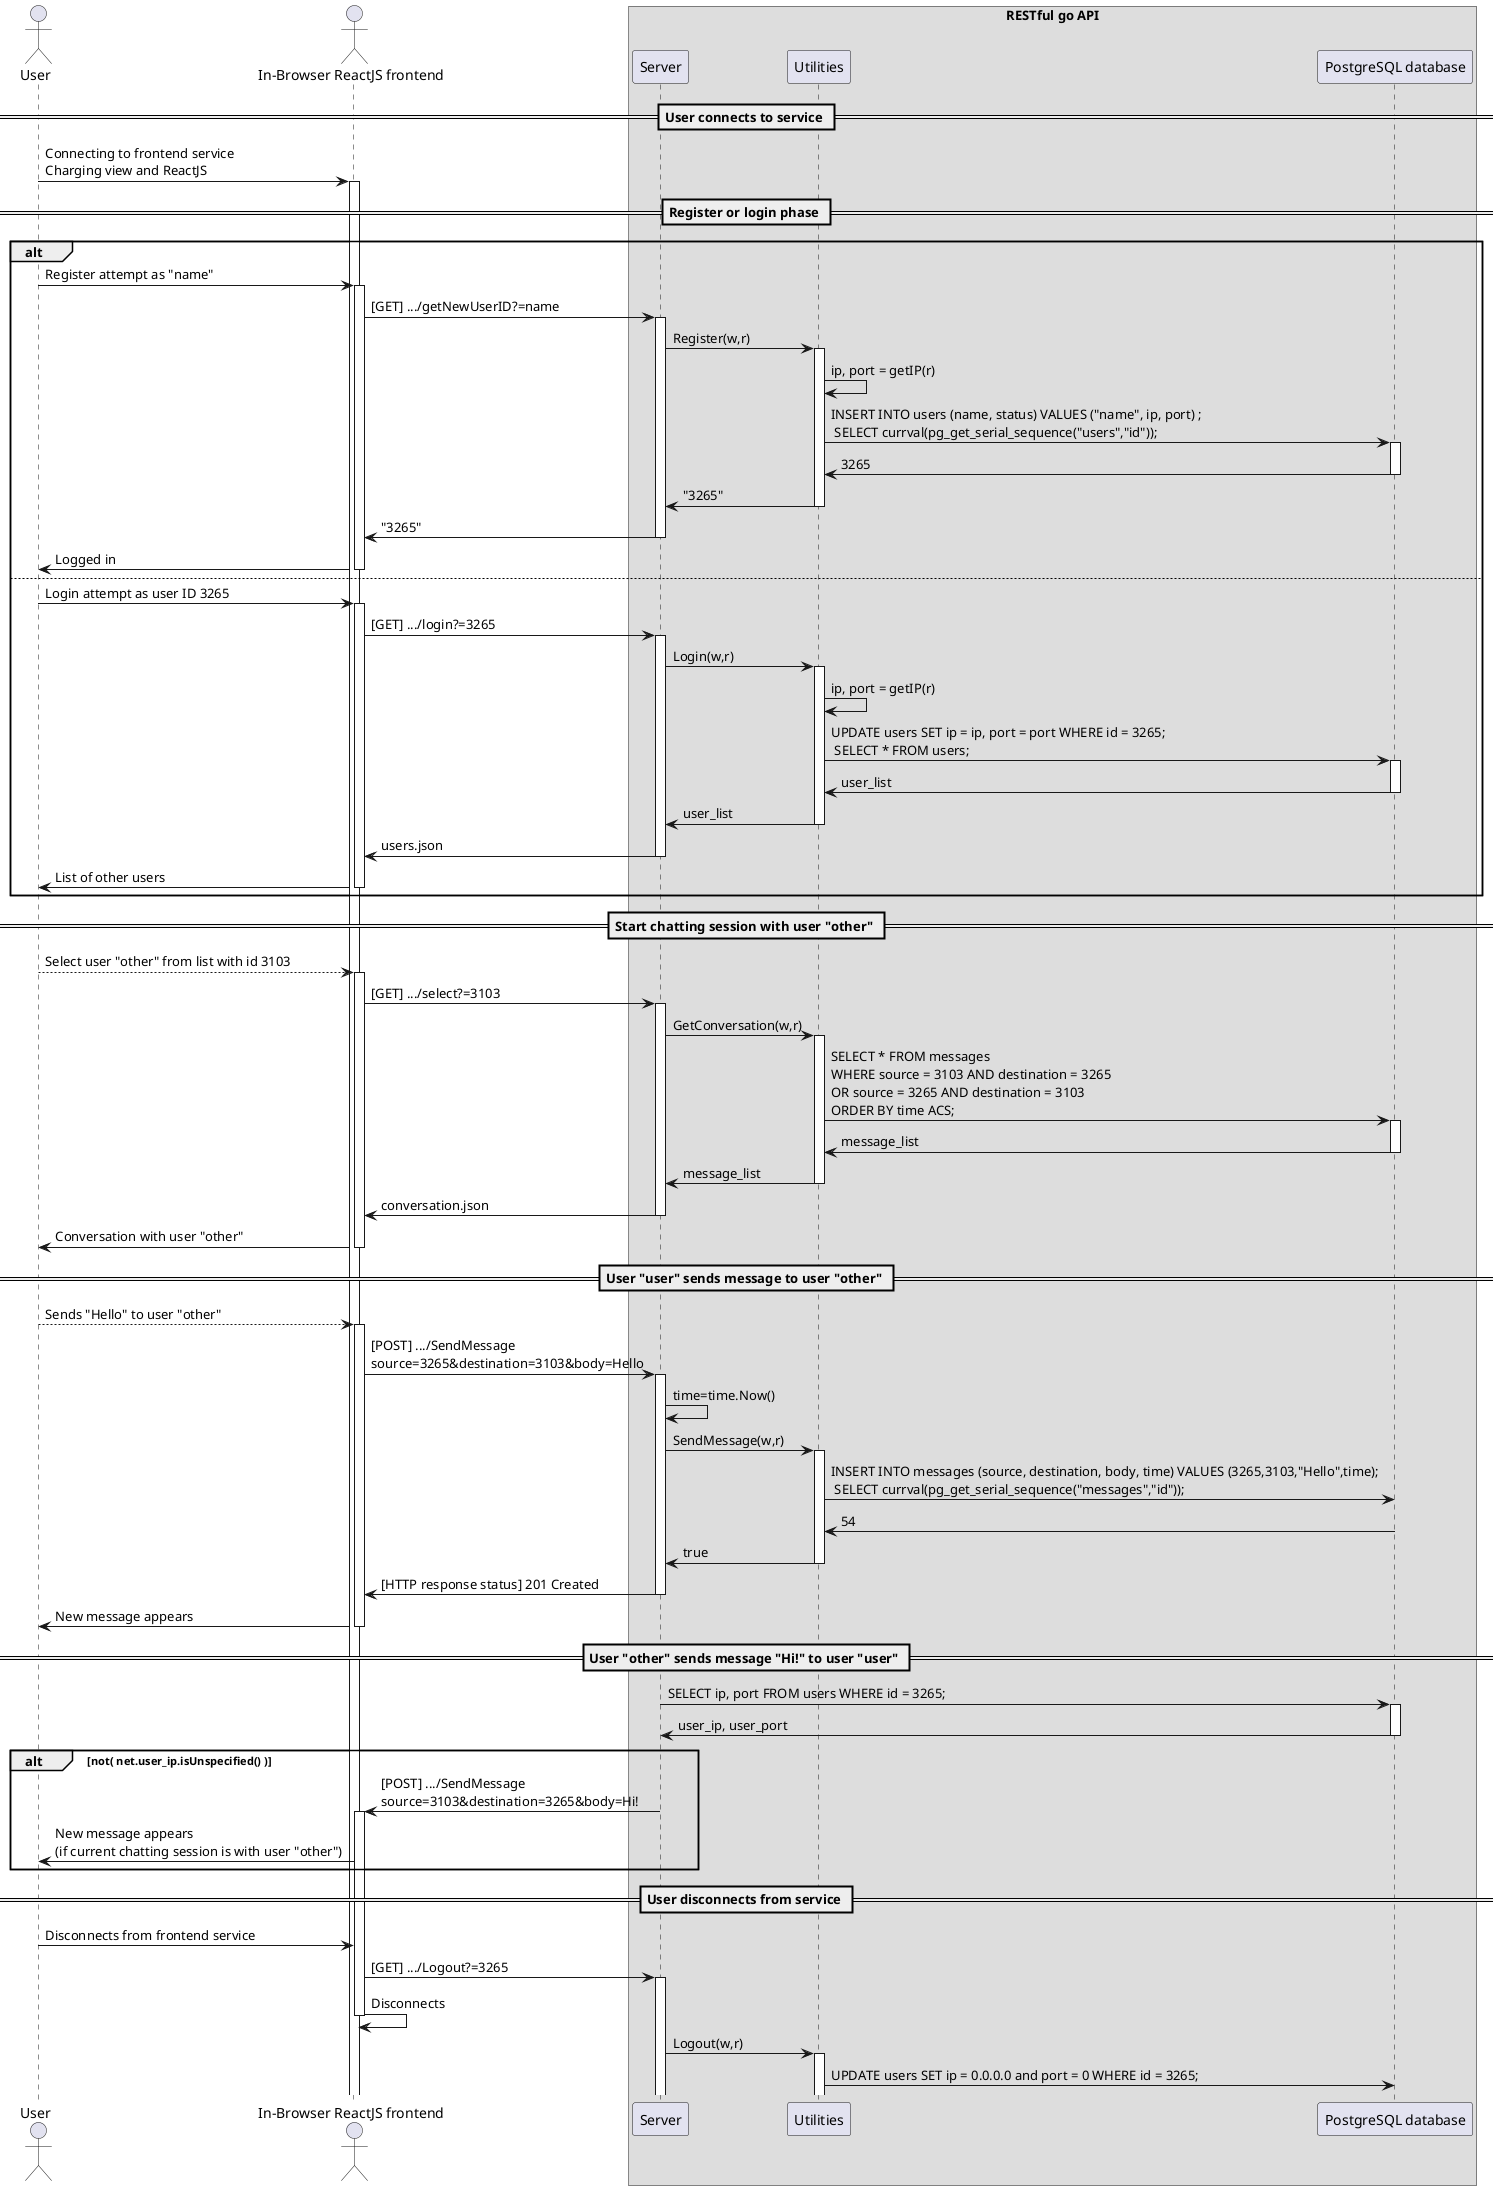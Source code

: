 @startuml  sequence_white_box 
actor User

actor "In-Browser ReactJS frontend" as front
box "RESTful go API"
  participant  "Server" as server
  participant "Utilities" as utils
  participant "PostgreSQL database" as db

end box

== User connects to service ==
User -> front ++ : Connecting to frontend service\nCharging view and ReactJS
  
== Register or login phase ==
  alt
  User -> front++ : Register attempt as "name"
    front -> server++ : [GET] .../getNewUserID?=name
        server -> utils ++ : Register(w,r)
            utils -> utils : ip, port = getIP(r)
            utils -> db ++  : INSERT INTO users (name, status) VALUES ("name", ip, port) ;\n SELECT currval(pg_get_serial_sequence("users","id"));
            db -> utils -- : 3265
        utils -> server -- : "3265"
    server -> front -- : "3265"
  front -> User -- : Logged in
  else
  User -> front++ : Login attempt as user ID 3265
    front -> server++ : [GET] .../login?=3265
        server -> utils ++ : Login(w,r)
            utils -> utils : ip, port = getIP(r)
            utils -> db ++  : UPDATE users SET ip = ip, port = port WHERE id = 3265;\n SELECT * FROM users;
            db -> utils -- : user_list
        utils -> server -- : user_list
    server -> front -- : users.json
  front -> User -- : List of other users
  end

== Start chatting session with user "other" == 
  User --> front ++ : Select user "other" from list with id 3103
    front -> server++ : [GET] .../select?=3103
        server -> utils ++ : GetConversation(w,r)
            utils -> db ++  : SELECT * FROM messages\nWHERE source = 3103 AND destination = 3265\nOR source = 3265 AND destination = 3103\nORDER BY time ACS;
            db -> utils -- : message_list
        utils -> server -- : message_list
    server -> front -- : conversation.json
  front -> User -- : Conversation with user "other"

== User "user" sends message to user "other" == 
  User --> front ++ : Sends "Hello" to user "other"
    front -> server++ : [POST] .../SendMessage\nsource=3265&destination=3103&body=Hello
        server -> server : time=time.Now()
        server -> utils ++ : SendMessage(w,r)
            utils -> db  : INSERT INTO messages (source, destination, body, time) VALUES (3265,3103,"Hello",time);\n SELECT currval(pg_get_serial_sequence("messages","id"));
            db -> utils -- : 54
        utils -> server -- : true
    server -> front -- : [HTTP response status] 201 Created
  front -> User -- : New message appears

== User "other" sends message "Hi!" to user "user" ==
        server -> db ++ : SELECT ip, port FROM users WHERE id = 3265;
        db -> server -- : user_ip, user_port
        alt not( net.user_ip.isUnspecified() )
        server -> front ++ : [POST] .../SendMessage\nsource=3103&destination=3265&body=Hi!
      front -> User : New message appears\n(if current chatting session is with user "other") 
        end

== User disconnects from service ==  
User -> front : Disconnects from frontend service
front -> server++ : [GET] .../Logout?=3265
    front -> front -- : Disconnects
    server -> utils ++ : Logout(w,r)
        utils -> db  : UPDATE users SET ip = 0.0.0.0 and port = 0 WHERE id = 3265;

@enduml